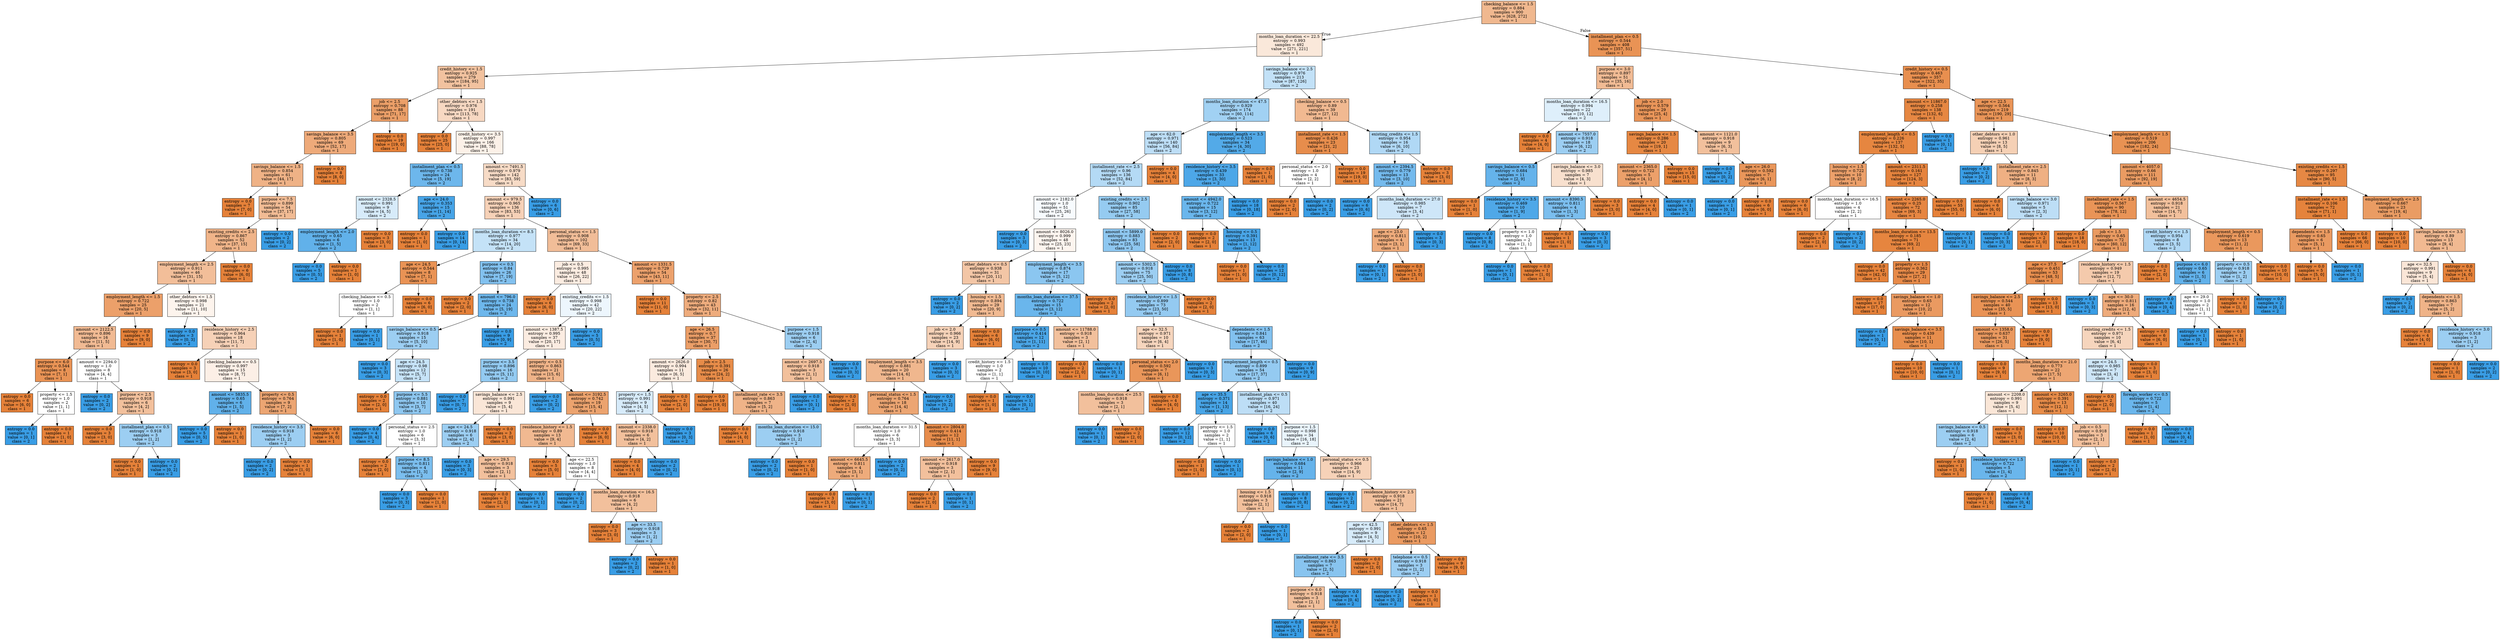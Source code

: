 digraph Tree {
node [shape=box, style="filled", color="black"] ;
0 [label="checking_balance <= 1.5\nentropy = 0.884\nsamples = 900\nvalue = [628, 272]\nclass = 1", fillcolor="#f0b88f"] ;
1 [label="months_loan_duration <= 22.5\nentropy = 0.993\nsamples = 492\nvalue = [271, 221]\nclass = 1", fillcolor="#fae8da"] ;
0 -> 1 [labeldistance=2.5, labelangle=45, headlabel="True"] ;
2 [label="credit_history <= 1.5\nentropy = 0.925\nsamples = 279\nvalue = [184, 95]\nclass = 1", fillcolor="#f2c29f"] ;
1 -> 2 ;
3 [label="job <= 2.5\nentropy = 0.708\nsamples = 88\nvalue = [71, 17]\nclass = 1", fillcolor="#eb9f68"] ;
2 -> 3 ;
4 [label="savings_balance <= 3.5\nentropy = 0.805\nsamples = 69\nvalue = [52, 17]\nclass = 1", fillcolor="#eeaa7a"] ;
3 -> 4 ;
5 [label="savings_balance <= 1.5\nentropy = 0.854\nsamples = 61\nvalue = [44, 17]\nclass = 1", fillcolor="#efb286"] ;
4 -> 5 ;
6 [label="entropy = 0.0\nsamples = 7\nvalue = [7, 0]\nclass = 1", fillcolor="#e58139"] ;
5 -> 6 ;
7 [label="purpose <= 7.5\nentropy = 0.899\nsamples = 54\nvalue = [37, 17]\nclass = 1", fillcolor="#f1bb94"] ;
5 -> 7 ;
8 [label="existing_credits <= 2.5\nentropy = 0.867\nsamples = 52\nvalue = [37, 15]\nclass = 1", fillcolor="#f0b489"] ;
7 -> 8 ;
9 [label="employment_length <= 2.5\nentropy = 0.911\nsamples = 46\nvalue = [31, 15]\nclass = 1", fillcolor="#f2be99"] ;
8 -> 9 ;
10 [label="employment_length <= 1.5\nentropy = 0.722\nsamples = 25\nvalue = [20, 5]\nclass = 1", fillcolor="#eca06a"] ;
9 -> 10 ;
11 [label="amount <= 2122.5\nentropy = 0.896\nsamples = 16\nvalue = [11, 5]\nclass = 1", fillcolor="#f1ba93"] ;
10 -> 11 ;
12 [label="purpose <= 6.0\nentropy = 0.544\nsamples = 8\nvalue = [7, 1]\nclass = 1", fillcolor="#e99355"] ;
11 -> 12 ;
13 [label="entropy = 0.0\nsamples = 6\nvalue = [6, 0]\nclass = 1", fillcolor="#e58139"] ;
12 -> 13 ;
14 [label="property <= 1.5\nentropy = 1.0\nsamples = 2\nvalue = [1, 1]\nclass = 1", fillcolor="#ffffff"] ;
12 -> 14 ;
15 [label="entropy = 0.0\nsamples = 1\nvalue = [0, 1]\nclass = 2", fillcolor="#399de5"] ;
14 -> 15 ;
16 [label="entropy = 0.0\nsamples = 1\nvalue = [1, 0]\nclass = 1", fillcolor="#e58139"] ;
14 -> 16 ;
17 [label="amount <= 2294.0\nentropy = 1.0\nsamples = 8\nvalue = [4, 4]\nclass = 1", fillcolor="#ffffff"] ;
11 -> 17 ;
18 [label="entropy = 0.0\nsamples = 2\nvalue = [0, 2]\nclass = 2", fillcolor="#399de5"] ;
17 -> 18 ;
19 [label="purpose <= 2.5\nentropy = 0.918\nsamples = 6\nvalue = [4, 2]\nclass = 1", fillcolor="#f2c09c"] ;
17 -> 19 ;
20 [label="entropy = 0.0\nsamples = 3\nvalue = [3, 0]\nclass = 1", fillcolor="#e58139"] ;
19 -> 20 ;
21 [label="installment_plan <= 0.5\nentropy = 0.918\nsamples = 3\nvalue = [1, 2]\nclass = 2", fillcolor="#9ccef2"] ;
19 -> 21 ;
22 [label="entropy = 0.0\nsamples = 1\nvalue = [1, 0]\nclass = 1", fillcolor="#e58139"] ;
21 -> 22 ;
23 [label="entropy = 0.0\nsamples = 2\nvalue = [0, 2]\nclass = 2", fillcolor="#399de5"] ;
21 -> 23 ;
24 [label="entropy = 0.0\nsamples = 9\nvalue = [9, 0]\nclass = 1", fillcolor="#e58139"] ;
10 -> 24 ;
25 [label="other_debtors <= 1.5\nentropy = 0.998\nsamples = 21\nvalue = [11, 10]\nclass = 1", fillcolor="#fdf4ed"] ;
9 -> 25 ;
26 [label="entropy = 0.0\nsamples = 3\nvalue = [0, 3]\nclass = 2", fillcolor="#399de5"] ;
25 -> 26 ;
27 [label="residence_history <= 2.5\nentropy = 0.964\nsamples = 18\nvalue = [11, 7]\nclass = 1", fillcolor="#f6d1b7"] ;
25 -> 27 ;
28 [label="entropy = 0.0\nsamples = 3\nvalue = [3, 0]\nclass = 1", fillcolor="#e58139"] ;
27 -> 28 ;
29 [label="checking_balance <= 0.5\nentropy = 0.997\nsamples = 15\nvalue = [8, 7]\nclass = 1", fillcolor="#fcefe6"] ;
27 -> 29 ;
30 [label="amount <= 5835.5\nentropy = 0.65\nsamples = 6\nvalue = [1, 5]\nclass = 2", fillcolor="#61b1ea"] ;
29 -> 30 ;
31 [label="entropy = 0.0\nsamples = 5\nvalue = [0, 5]\nclass = 2", fillcolor="#399de5"] ;
30 -> 31 ;
32 [label="entropy = 0.0\nsamples = 1\nvalue = [1, 0]\nclass = 1", fillcolor="#e58139"] ;
30 -> 32 ;
33 [label="property <= 0.5\nentropy = 0.764\nsamples = 9\nvalue = [7, 2]\nclass = 1", fillcolor="#eca572"] ;
29 -> 33 ;
34 [label="residence_history <= 3.5\nentropy = 0.918\nsamples = 3\nvalue = [1, 2]\nclass = 2", fillcolor="#9ccef2"] ;
33 -> 34 ;
35 [label="entropy = 0.0\nsamples = 2\nvalue = [0, 2]\nclass = 2", fillcolor="#399de5"] ;
34 -> 35 ;
36 [label="entropy = 0.0\nsamples = 1\nvalue = [1, 0]\nclass = 1", fillcolor="#e58139"] ;
34 -> 36 ;
37 [label="entropy = 0.0\nsamples = 6\nvalue = [6, 0]\nclass = 1", fillcolor="#e58139"] ;
33 -> 37 ;
38 [label="entropy = 0.0\nsamples = 6\nvalue = [6, 0]\nclass = 1", fillcolor="#e58139"] ;
8 -> 38 ;
39 [label="entropy = 0.0\nsamples = 2\nvalue = [0, 2]\nclass = 2", fillcolor="#399de5"] ;
7 -> 39 ;
40 [label="entropy = 0.0\nsamples = 8\nvalue = [8, 0]\nclass = 1", fillcolor="#e58139"] ;
4 -> 40 ;
41 [label="entropy = 0.0\nsamples = 19\nvalue = [19, 0]\nclass = 1", fillcolor="#e58139"] ;
3 -> 41 ;
42 [label="other_debtors <= 1.5\nentropy = 0.976\nsamples = 191\nvalue = [113, 78]\nclass = 1", fillcolor="#f7d8c2"] ;
2 -> 42 ;
43 [label="entropy = 0.0\nsamples = 25\nvalue = [25, 0]\nclass = 1", fillcolor="#e58139"] ;
42 -> 43 ;
44 [label="credit_history <= 3.5\nentropy = 0.997\nsamples = 166\nvalue = [88, 78]\nclass = 1", fillcolor="#fcf1e8"] ;
42 -> 44 ;
45 [label="installment_plan <= 0.5\nentropy = 0.738\nsamples = 24\nvalue = [5, 19]\nclass = 2", fillcolor="#6db7ec"] ;
44 -> 45 ;
46 [label="amount <= 2328.5\nentropy = 0.991\nsamples = 9\nvalue = [4, 5]\nclass = 2", fillcolor="#d7ebfa"] ;
45 -> 46 ;
47 [label="employment_length <= 2.0\nentropy = 0.65\nsamples = 6\nvalue = [1, 5]\nclass = 2", fillcolor="#61b1ea"] ;
46 -> 47 ;
48 [label="entropy = 0.0\nsamples = 5\nvalue = [0, 5]\nclass = 2", fillcolor="#399de5"] ;
47 -> 48 ;
49 [label="entropy = 0.0\nsamples = 1\nvalue = [1, 0]\nclass = 1", fillcolor="#e58139"] ;
47 -> 49 ;
50 [label="entropy = 0.0\nsamples = 3\nvalue = [3, 0]\nclass = 1", fillcolor="#e58139"] ;
46 -> 50 ;
51 [label="age <= 24.0\nentropy = 0.353\nsamples = 15\nvalue = [1, 14]\nclass = 2", fillcolor="#47a4e7"] ;
45 -> 51 ;
52 [label="entropy = 0.0\nsamples = 1\nvalue = [1, 0]\nclass = 1", fillcolor="#e58139"] ;
51 -> 52 ;
53 [label="entropy = 0.0\nsamples = 14\nvalue = [0, 14]\nclass = 2", fillcolor="#399de5"] ;
51 -> 53 ;
54 [label="amount <= 7491.5\nentropy = 0.979\nsamples = 142\nvalue = [83, 59]\nclass = 1", fillcolor="#f7dbc6"] ;
44 -> 54 ;
55 [label="amount <= 979.5\nentropy = 0.965\nsamples = 136\nvalue = [83, 53]\nclass = 1", fillcolor="#f6d1b7"] ;
54 -> 55 ;
56 [label="months_loan_duration <= 8.5\nentropy = 0.977\nsamples = 34\nvalue = [14, 20]\nclass = 2", fillcolor="#c4e2f7"] ;
55 -> 56 ;
57 [label="age <= 24.5\nentropy = 0.544\nsamples = 8\nvalue = [7, 1]\nclass = 1", fillcolor="#e99355"] ;
56 -> 57 ;
58 [label="checking_balance <= 0.5\nentropy = 1.0\nsamples = 2\nvalue = [1, 1]\nclass = 1", fillcolor="#ffffff"] ;
57 -> 58 ;
59 [label="entropy = 0.0\nsamples = 1\nvalue = [1, 0]\nclass = 1", fillcolor="#e58139"] ;
58 -> 59 ;
60 [label="entropy = 0.0\nsamples = 1\nvalue = [0, 1]\nclass = 2", fillcolor="#399de5"] ;
58 -> 60 ;
61 [label="entropy = 0.0\nsamples = 6\nvalue = [6, 0]\nclass = 1", fillcolor="#e58139"] ;
57 -> 61 ;
62 [label="purpose <= 0.5\nentropy = 0.84\nsamples = 26\nvalue = [7, 19]\nclass = 2", fillcolor="#82c1ef"] ;
56 -> 62 ;
63 [label="entropy = 0.0\nsamples = 2\nvalue = [2, 0]\nclass = 1", fillcolor="#e58139"] ;
62 -> 63 ;
64 [label="amount <= 796.0\nentropy = 0.738\nsamples = 24\nvalue = [5, 19]\nclass = 2", fillcolor="#6db7ec"] ;
62 -> 64 ;
65 [label="savings_balance <= 0.5\nentropy = 0.918\nsamples = 15\nvalue = [5, 10]\nclass = 2", fillcolor="#9ccef2"] ;
64 -> 65 ;
66 [label="entropy = 0.0\nsamples = 3\nvalue = [0, 3]\nclass = 2", fillcolor="#399de5"] ;
65 -> 66 ;
67 [label="age <= 24.5\nentropy = 0.98\nsamples = 12\nvalue = [5, 7]\nclass = 2", fillcolor="#c6e3f8"] ;
65 -> 67 ;
68 [label="entropy = 0.0\nsamples = 2\nvalue = [2, 0]\nclass = 1", fillcolor="#e58139"] ;
67 -> 68 ;
69 [label="purpose <= 5.5\nentropy = 0.881\nsamples = 10\nvalue = [3, 7]\nclass = 2", fillcolor="#8ec7f0"] ;
67 -> 69 ;
70 [label="entropy = 0.0\nsamples = 4\nvalue = [0, 4]\nclass = 2", fillcolor="#399de5"] ;
69 -> 70 ;
71 [label="personal_status <= 2.5\nentropy = 1.0\nsamples = 6\nvalue = [3, 3]\nclass = 1", fillcolor="#ffffff"] ;
69 -> 71 ;
72 [label="entropy = 0.0\nsamples = 2\nvalue = [2, 0]\nclass = 1", fillcolor="#e58139"] ;
71 -> 72 ;
73 [label="purpose <= 8.5\nentropy = 0.811\nsamples = 4\nvalue = [1, 3]\nclass = 2", fillcolor="#7bbeee"] ;
71 -> 73 ;
74 [label="entropy = 0.0\nsamples = 3\nvalue = [0, 3]\nclass = 2", fillcolor="#399de5"] ;
73 -> 74 ;
75 [label="entropy = 0.0\nsamples = 1\nvalue = [1, 0]\nclass = 1", fillcolor="#e58139"] ;
73 -> 75 ;
76 [label="entropy = 0.0\nsamples = 9\nvalue = [0, 9]\nclass = 2", fillcolor="#399de5"] ;
64 -> 76 ;
77 [label="personal_status <= 1.5\nentropy = 0.908\nsamples = 102\nvalue = [69, 33]\nclass = 1", fillcolor="#f1bd98"] ;
55 -> 77 ;
78 [label="job <= 0.5\nentropy = 0.995\nsamples = 48\nvalue = [26, 22]\nclass = 1", fillcolor="#fbece1"] ;
77 -> 78 ;
79 [label="entropy = 0.0\nsamples = 6\nvalue = [6, 0]\nclass = 1", fillcolor="#e58139"] ;
78 -> 79 ;
80 [label="existing_credits <= 1.5\nentropy = 0.998\nsamples = 42\nvalue = [20, 22]\nclass = 2", fillcolor="#edf6fd"] ;
78 -> 80 ;
81 [label="amount <= 1387.5\nentropy = 0.995\nsamples = 37\nvalue = [20, 17]\nclass = 1", fillcolor="#fbece1"] ;
80 -> 81 ;
82 [label="purpose <= 3.5\nentropy = 0.896\nsamples = 16\nvalue = [5, 11]\nclass = 2", fillcolor="#93caf1"] ;
81 -> 82 ;
83 [label="entropy = 0.0\nsamples = 7\nvalue = [0, 7]\nclass = 2", fillcolor="#399de5"] ;
82 -> 83 ;
84 [label="savings_balance <= 2.5\nentropy = 0.991\nsamples = 9\nvalue = [5, 4]\nclass = 1", fillcolor="#fae6d7"] ;
82 -> 84 ;
85 [label="age <= 24.5\nentropy = 0.918\nsamples = 6\nvalue = [2, 4]\nclass = 2", fillcolor="#9ccef2"] ;
84 -> 85 ;
86 [label="entropy = 0.0\nsamples = 3\nvalue = [0, 3]\nclass = 2", fillcolor="#399de5"] ;
85 -> 86 ;
87 [label="age <= 29.5\nentropy = 0.918\nsamples = 3\nvalue = [2, 1]\nclass = 1", fillcolor="#f2c09c"] ;
85 -> 87 ;
88 [label="entropy = 0.0\nsamples = 2\nvalue = [2, 0]\nclass = 1", fillcolor="#e58139"] ;
87 -> 88 ;
89 [label="entropy = 0.0\nsamples = 1\nvalue = [0, 1]\nclass = 2", fillcolor="#399de5"] ;
87 -> 89 ;
90 [label="entropy = 0.0\nsamples = 3\nvalue = [3, 0]\nclass = 1", fillcolor="#e58139"] ;
84 -> 90 ;
91 [label="property <= 0.5\nentropy = 0.863\nsamples = 21\nvalue = [15, 6]\nclass = 1", fillcolor="#efb388"] ;
81 -> 91 ;
92 [label="entropy = 0.0\nsamples = 2\nvalue = [0, 2]\nclass = 2", fillcolor="#399de5"] ;
91 -> 92 ;
93 [label="amount <= 3192.5\nentropy = 0.742\nsamples = 19\nvalue = [15, 4]\nclass = 1", fillcolor="#eca36e"] ;
91 -> 93 ;
94 [label="residence_history <= 1.5\nentropy = 0.89\nsamples = 13\nvalue = [9, 4]\nclass = 1", fillcolor="#f1b991"] ;
93 -> 94 ;
95 [label="entropy = 0.0\nsamples = 5\nvalue = [5, 0]\nclass = 1", fillcolor="#e58139"] ;
94 -> 95 ;
96 [label="age <= 22.5\nentropy = 1.0\nsamples = 8\nvalue = [4, 4]\nclass = 1", fillcolor="#ffffff"] ;
94 -> 96 ;
97 [label="entropy = 0.0\nsamples = 2\nvalue = [0, 2]\nclass = 2", fillcolor="#399de5"] ;
96 -> 97 ;
98 [label="months_loan_duration <= 16.5\nentropy = 0.918\nsamples = 6\nvalue = [4, 2]\nclass = 1", fillcolor="#f2c09c"] ;
96 -> 98 ;
99 [label="entropy = 0.0\nsamples = 3\nvalue = [3, 0]\nclass = 1", fillcolor="#e58139"] ;
98 -> 99 ;
100 [label="age <= 33.5\nentropy = 0.918\nsamples = 3\nvalue = [1, 2]\nclass = 2", fillcolor="#9ccef2"] ;
98 -> 100 ;
101 [label="entropy = 0.0\nsamples = 2\nvalue = [0, 2]\nclass = 2", fillcolor="#399de5"] ;
100 -> 101 ;
102 [label="entropy = 0.0\nsamples = 1\nvalue = [1, 0]\nclass = 1", fillcolor="#e58139"] ;
100 -> 102 ;
103 [label="entropy = 0.0\nsamples = 6\nvalue = [6, 0]\nclass = 1", fillcolor="#e58139"] ;
93 -> 103 ;
104 [label="entropy = 0.0\nsamples = 5\nvalue = [0, 5]\nclass = 2", fillcolor="#399de5"] ;
80 -> 104 ;
105 [label="amount <= 1331.5\nentropy = 0.729\nsamples = 54\nvalue = [43, 11]\nclass = 1", fillcolor="#eca16c"] ;
77 -> 105 ;
106 [label="entropy = 0.0\nsamples = 11\nvalue = [11, 0]\nclass = 1", fillcolor="#e58139"] ;
105 -> 106 ;
107 [label="property <= 2.5\nentropy = 0.82\nsamples = 43\nvalue = [32, 11]\nclass = 1", fillcolor="#eeac7d"] ;
105 -> 107 ;
108 [label="age <= 26.5\nentropy = 0.7\nsamples = 37\nvalue = [30, 7]\nclass = 1", fillcolor="#eb9e67"] ;
107 -> 108 ;
109 [label="amount <= 2626.0\nentropy = 0.994\nsamples = 11\nvalue = [6, 5]\nclass = 1", fillcolor="#fbeade"] ;
108 -> 109 ;
110 [label="property <= 1.5\nentropy = 0.991\nsamples = 9\nvalue = [4, 5]\nclass = 2", fillcolor="#d7ebfa"] ;
109 -> 110 ;
111 [label="amount <= 2338.0\nentropy = 0.918\nsamples = 6\nvalue = [4, 2]\nclass = 1", fillcolor="#f2c09c"] ;
110 -> 111 ;
112 [label="entropy = 0.0\nsamples = 4\nvalue = [4, 0]\nclass = 1", fillcolor="#e58139"] ;
111 -> 112 ;
113 [label="entropy = 0.0\nsamples = 2\nvalue = [0, 2]\nclass = 2", fillcolor="#399de5"] ;
111 -> 113 ;
114 [label="entropy = 0.0\nsamples = 3\nvalue = [0, 3]\nclass = 2", fillcolor="#399de5"] ;
110 -> 114 ;
115 [label="entropy = 0.0\nsamples = 2\nvalue = [2, 0]\nclass = 1", fillcolor="#e58139"] ;
109 -> 115 ;
116 [label="job <= 2.5\nentropy = 0.391\nsamples = 26\nvalue = [24, 2]\nclass = 1", fillcolor="#e78c49"] ;
108 -> 116 ;
117 [label="entropy = 0.0\nsamples = 19\nvalue = [19, 0]\nclass = 1", fillcolor="#e58139"] ;
116 -> 117 ;
118 [label="installment_rate <= 3.5\nentropy = 0.863\nsamples = 7\nvalue = [5, 2]\nclass = 1", fillcolor="#efb388"] ;
116 -> 118 ;
119 [label="entropy = 0.0\nsamples = 4\nvalue = [4, 0]\nclass = 1", fillcolor="#e58139"] ;
118 -> 119 ;
120 [label="months_loan_duration <= 15.0\nentropy = 0.918\nsamples = 3\nvalue = [1, 2]\nclass = 2", fillcolor="#9ccef2"] ;
118 -> 120 ;
121 [label="entropy = 0.0\nsamples = 2\nvalue = [0, 2]\nclass = 2", fillcolor="#399de5"] ;
120 -> 121 ;
122 [label="entropy = 0.0\nsamples = 1\nvalue = [1, 0]\nclass = 1", fillcolor="#e58139"] ;
120 -> 122 ;
123 [label="purpose <= 1.5\nentropy = 0.918\nsamples = 6\nvalue = [2, 4]\nclass = 2", fillcolor="#9ccef2"] ;
107 -> 123 ;
124 [label="amount <= 2697.5\nentropy = 0.918\nsamples = 3\nvalue = [2, 1]\nclass = 1", fillcolor="#f2c09c"] ;
123 -> 124 ;
125 [label="entropy = 0.0\nsamples = 1\nvalue = [0, 1]\nclass = 2", fillcolor="#399de5"] ;
124 -> 125 ;
126 [label="entropy = 0.0\nsamples = 2\nvalue = [2, 0]\nclass = 1", fillcolor="#e58139"] ;
124 -> 126 ;
127 [label="entropy = 0.0\nsamples = 3\nvalue = [0, 3]\nclass = 2", fillcolor="#399de5"] ;
123 -> 127 ;
128 [label="entropy = 0.0\nsamples = 6\nvalue = [0, 6]\nclass = 2", fillcolor="#399de5"] ;
54 -> 128 ;
129 [label="savings_balance <= 2.5\nentropy = 0.976\nsamples = 213\nvalue = [87, 126]\nclass = 2", fillcolor="#c2e1f7"] ;
1 -> 129 ;
130 [label="months_loan_duration <= 47.5\nentropy = 0.929\nsamples = 174\nvalue = [60, 114]\nclass = 2", fillcolor="#a1d1f3"] ;
129 -> 130 ;
131 [label="age <= 62.0\nentropy = 0.971\nsamples = 140\nvalue = [56, 84]\nclass = 2", fillcolor="#bddef6"] ;
130 -> 131 ;
132 [label="installment_rate <= 2.5\nentropy = 0.96\nsamples = 136\nvalue = [52, 84]\nclass = 2", fillcolor="#b4daf5"] ;
131 -> 132 ;
133 [label="amount <= 2182.0\nentropy = 1.0\nsamples = 51\nvalue = [25, 26]\nclass = 2", fillcolor="#f7fbfe"] ;
132 -> 133 ;
134 [label="entropy = 0.0\nsamples = 3\nvalue = [0, 3]\nclass = 2", fillcolor="#399de5"] ;
133 -> 134 ;
135 [label="amount <= 8026.0\nentropy = 0.999\nsamples = 48\nvalue = [25, 23]\nclass = 1", fillcolor="#fdf5ef"] ;
133 -> 135 ;
136 [label="other_debtors <= 0.5\nentropy = 0.938\nsamples = 31\nvalue = [20, 11]\nclass = 1", fillcolor="#f3c6a6"] ;
135 -> 136 ;
137 [label="entropy = 0.0\nsamples = 2\nvalue = [0, 2]\nclass = 2", fillcolor="#399de5"] ;
136 -> 137 ;
138 [label="housing <= 1.5\nentropy = 0.894\nsamples = 29\nvalue = [20, 9]\nclass = 1", fillcolor="#f1ba92"] ;
136 -> 138 ;
139 [label="job <= 2.0\nentropy = 0.966\nsamples = 23\nvalue = [14, 9]\nclass = 1", fillcolor="#f6d2b8"] ;
138 -> 139 ;
140 [label="employment_length <= 3.5\nentropy = 0.881\nsamples = 20\nvalue = [14, 6]\nclass = 1", fillcolor="#f0b78e"] ;
139 -> 140 ;
141 [label="personal_status <= 1.5\nentropy = 0.764\nsamples = 18\nvalue = [14, 4]\nclass = 1", fillcolor="#eca572"] ;
140 -> 141 ;
142 [label="months_loan_duration <= 31.5\nentropy = 1.0\nsamples = 6\nvalue = [3, 3]\nclass = 1", fillcolor="#ffffff"] ;
141 -> 142 ;
143 [label="amount <= 6645.5\nentropy = 0.811\nsamples = 4\nvalue = [3, 1]\nclass = 1", fillcolor="#eeab7b"] ;
142 -> 143 ;
144 [label="entropy = 0.0\nsamples = 3\nvalue = [3, 0]\nclass = 1", fillcolor="#e58139"] ;
143 -> 144 ;
145 [label="entropy = 0.0\nsamples = 1\nvalue = [0, 1]\nclass = 2", fillcolor="#399de5"] ;
143 -> 145 ;
146 [label="entropy = 0.0\nsamples = 2\nvalue = [0, 2]\nclass = 2", fillcolor="#399de5"] ;
142 -> 146 ;
147 [label="amount <= 2804.0\nentropy = 0.414\nsamples = 12\nvalue = [11, 1]\nclass = 1", fillcolor="#e78c4b"] ;
141 -> 147 ;
148 [label="amount <= 2617.0\nentropy = 0.918\nsamples = 3\nvalue = [2, 1]\nclass = 1", fillcolor="#f2c09c"] ;
147 -> 148 ;
149 [label="entropy = 0.0\nsamples = 2\nvalue = [2, 0]\nclass = 1", fillcolor="#e58139"] ;
148 -> 149 ;
150 [label="entropy = 0.0\nsamples = 1\nvalue = [0, 1]\nclass = 2", fillcolor="#399de5"] ;
148 -> 150 ;
151 [label="entropy = 0.0\nsamples = 9\nvalue = [9, 0]\nclass = 1", fillcolor="#e58139"] ;
147 -> 151 ;
152 [label="entropy = 0.0\nsamples = 2\nvalue = [0, 2]\nclass = 2", fillcolor="#399de5"] ;
140 -> 152 ;
153 [label="entropy = 0.0\nsamples = 3\nvalue = [0, 3]\nclass = 2", fillcolor="#399de5"] ;
139 -> 153 ;
154 [label="entropy = 0.0\nsamples = 6\nvalue = [6, 0]\nclass = 1", fillcolor="#e58139"] ;
138 -> 154 ;
155 [label="employment_length <= 3.5\nentropy = 0.874\nsamples = 17\nvalue = [5, 12]\nclass = 2", fillcolor="#8bc6f0"] ;
135 -> 155 ;
156 [label="months_loan_duration <= 37.5\nentropy = 0.722\nsamples = 15\nvalue = [3, 12]\nclass = 2", fillcolor="#6ab6ec"] ;
155 -> 156 ;
157 [label="purpose <= 0.5\nentropy = 0.414\nsamples = 12\nvalue = [1, 11]\nclass = 2", fillcolor="#4ba6e7"] ;
156 -> 157 ;
158 [label="credit_history <= 1.5\nentropy = 1.0\nsamples = 2\nvalue = [1, 1]\nclass = 1", fillcolor="#ffffff"] ;
157 -> 158 ;
159 [label="entropy = 0.0\nsamples = 1\nvalue = [1, 0]\nclass = 1", fillcolor="#e58139"] ;
158 -> 159 ;
160 [label="entropy = 0.0\nsamples = 1\nvalue = [0, 1]\nclass = 2", fillcolor="#399de5"] ;
158 -> 160 ;
161 [label="entropy = 0.0\nsamples = 10\nvalue = [0, 10]\nclass = 2", fillcolor="#399de5"] ;
157 -> 161 ;
162 [label="amount <= 11788.0\nentropy = 0.918\nsamples = 3\nvalue = [2, 1]\nclass = 1", fillcolor="#f2c09c"] ;
156 -> 162 ;
163 [label="entropy = 0.0\nsamples = 2\nvalue = [2, 0]\nclass = 1", fillcolor="#e58139"] ;
162 -> 163 ;
164 [label="entropy = 0.0\nsamples = 1\nvalue = [0, 1]\nclass = 2", fillcolor="#399de5"] ;
162 -> 164 ;
165 [label="entropy = 0.0\nsamples = 2\nvalue = [2, 0]\nclass = 1", fillcolor="#e58139"] ;
155 -> 165 ;
166 [label="existing_credits <= 2.5\nentropy = 0.902\nsamples = 85\nvalue = [27, 58]\nclass = 2", fillcolor="#95cbf1"] ;
132 -> 166 ;
167 [label="amount <= 5899.0\nentropy = 0.883\nsamples = 83\nvalue = [25, 58]\nclass = 2", fillcolor="#8ec7f0"] ;
166 -> 167 ;
168 [label="amount <= 5302.5\nentropy = 0.918\nsamples = 75\nvalue = [25, 50]\nclass = 2", fillcolor="#9ccef2"] ;
167 -> 168 ;
169 [label="residence_history <= 1.5\nentropy = 0.899\nsamples = 73\nvalue = [23, 50]\nclass = 2", fillcolor="#94caf1"] ;
168 -> 169 ;
170 [label="age <= 32.5\nentropy = 0.971\nsamples = 10\nvalue = [6, 4]\nclass = 1", fillcolor="#f6d5bd"] ;
169 -> 170 ;
171 [label="personal_status <= 2.0\nentropy = 0.592\nsamples = 7\nvalue = [6, 1]\nclass = 1", fillcolor="#e9965a"] ;
170 -> 171 ;
172 [label="months_loan_duration <= 25.5\nentropy = 0.918\nsamples = 3\nvalue = [2, 1]\nclass = 1", fillcolor="#f2c09c"] ;
171 -> 172 ;
173 [label="entropy = 0.0\nsamples = 1\nvalue = [0, 1]\nclass = 2", fillcolor="#399de5"] ;
172 -> 173 ;
174 [label="entropy = 0.0\nsamples = 2\nvalue = [2, 0]\nclass = 1", fillcolor="#e58139"] ;
172 -> 174 ;
175 [label="entropy = 0.0\nsamples = 4\nvalue = [4, 0]\nclass = 1", fillcolor="#e58139"] ;
171 -> 175 ;
176 [label="entropy = 0.0\nsamples = 3\nvalue = [0, 3]\nclass = 2", fillcolor="#399de5"] ;
170 -> 176 ;
177 [label="dependents <= 1.5\nentropy = 0.841\nsamples = 63\nvalue = [17, 46]\nclass = 2", fillcolor="#82c1ef"] ;
169 -> 177 ;
178 [label="employment_length <= 0.5\nentropy = 0.899\nsamples = 54\nvalue = [17, 37]\nclass = 2", fillcolor="#94caf1"] ;
177 -> 178 ;
179 [label="age <= 35.5\nentropy = 0.371\nsamples = 14\nvalue = [1, 13]\nclass = 2", fillcolor="#48a5e7"] ;
178 -> 179 ;
180 [label="entropy = 0.0\nsamples = 12\nvalue = [0, 12]\nclass = 2", fillcolor="#399de5"] ;
179 -> 180 ;
181 [label="property <= 1.5\nentropy = 1.0\nsamples = 2\nvalue = [1, 1]\nclass = 1", fillcolor="#ffffff"] ;
179 -> 181 ;
182 [label="entropy = 0.0\nsamples = 1\nvalue = [1, 0]\nclass = 1", fillcolor="#e58139"] ;
181 -> 182 ;
183 [label="entropy = 0.0\nsamples = 1\nvalue = [0, 1]\nclass = 2", fillcolor="#399de5"] ;
181 -> 183 ;
184 [label="installment_plan <= 0.5\nentropy = 0.971\nsamples = 40\nvalue = [16, 24]\nclass = 2", fillcolor="#bddef6"] ;
178 -> 184 ;
185 [label="entropy = 0.0\nsamples = 6\nvalue = [0, 6]\nclass = 2", fillcolor="#399de5"] ;
184 -> 185 ;
186 [label="purpose <= 1.5\nentropy = 0.998\nsamples = 34\nvalue = [16, 18]\nclass = 2", fillcolor="#e9f4fc"] ;
184 -> 186 ;
187 [label="savings_balance <= 1.0\nentropy = 0.684\nsamples = 11\nvalue = [2, 9]\nclass = 2", fillcolor="#65b3eb"] ;
186 -> 187 ;
188 [label="housing <= 1.5\nentropy = 0.918\nsamples = 3\nvalue = [2, 1]\nclass = 1", fillcolor="#f2c09c"] ;
187 -> 188 ;
189 [label="entropy = 0.0\nsamples = 2\nvalue = [2, 0]\nclass = 1", fillcolor="#e58139"] ;
188 -> 189 ;
190 [label="entropy = 0.0\nsamples = 1\nvalue = [0, 1]\nclass = 2", fillcolor="#399de5"] ;
188 -> 190 ;
191 [label="entropy = 0.0\nsamples = 8\nvalue = [0, 8]\nclass = 2", fillcolor="#399de5"] ;
187 -> 191 ;
192 [label="personal_status <= 0.5\nentropy = 0.966\nsamples = 23\nvalue = [14, 9]\nclass = 1", fillcolor="#f6d2b8"] ;
186 -> 192 ;
193 [label="entropy = 0.0\nsamples = 2\nvalue = [0, 2]\nclass = 2", fillcolor="#399de5"] ;
192 -> 193 ;
194 [label="residence_history <= 2.5\nentropy = 0.918\nsamples = 21\nvalue = [14, 7]\nclass = 1", fillcolor="#f2c09c"] ;
192 -> 194 ;
195 [label="age <= 42.5\nentropy = 0.991\nsamples = 9\nvalue = [4, 5]\nclass = 2", fillcolor="#d7ebfa"] ;
194 -> 195 ;
196 [label="installment_rate <= 3.5\nentropy = 0.863\nsamples = 7\nvalue = [2, 5]\nclass = 2", fillcolor="#88c4ef"] ;
195 -> 196 ;
197 [label="purpose <= 6.0\nentropy = 0.918\nsamples = 3\nvalue = [2, 1]\nclass = 1", fillcolor="#f2c09c"] ;
196 -> 197 ;
198 [label="entropy = 0.0\nsamples = 1\nvalue = [0, 1]\nclass = 2", fillcolor="#399de5"] ;
197 -> 198 ;
199 [label="entropy = 0.0\nsamples = 2\nvalue = [2, 0]\nclass = 1", fillcolor="#e58139"] ;
197 -> 199 ;
200 [label="entropy = 0.0\nsamples = 4\nvalue = [0, 4]\nclass = 2", fillcolor="#399de5"] ;
196 -> 200 ;
201 [label="entropy = 0.0\nsamples = 2\nvalue = [2, 0]\nclass = 1", fillcolor="#e58139"] ;
195 -> 201 ;
202 [label="other_debtors <= 1.5\nentropy = 0.65\nsamples = 12\nvalue = [10, 2]\nclass = 1", fillcolor="#ea9a61"] ;
194 -> 202 ;
203 [label="telephone <= 0.5\nentropy = 0.918\nsamples = 3\nvalue = [1, 2]\nclass = 2", fillcolor="#9ccef2"] ;
202 -> 203 ;
204 [label="entropy = 0.0\nsamples = 2\nvalue = [0, 2]\nclass = 2", fillcolor="#399de5"] ;
203 -> 204 ;
205 [label="entropy = 0.0\nsamples = 1\nvalue = [1, 0]\nclass = 1", fillcolor="#e58139"] ;
203 -> 205 ;
206 [label="entropy = 0.0\nsamples = 9\nvalue = [9, 0]\nclass = 1", fillcolor="#e58139"] ;
202 -> 206 ;
207 [label="entropy = 0.0\nsamples = 9\nvalue = [0, 9]\nclass = 2", fillcolor="#399de5"] ;
177 -> 207 ;
208 [label="entropy = 0.0\nsamples = 2\nvalue = [2, 0]\nclass = 1", fillcolor="#e58139"] ;
168 -> 208 ;
209 [label="entropy = 0.0\nsamples = 8\nvalue = [0, 8]\nclass = 2", fillcolor="#399de5"] ;
167 -> 209 ;
210 [label="entropy = 0.0\nsamples = 2\nvalue = [2, 0]\nclass = 1", fillcolor="#e58139"] ;
166 -> 210 ;
211 [label="entropy = 0.0\nsamples = 4\nvalue = [4, 0]\nclass = 1", fillcolor="#e58139"] ;
131 -> 211 ;
212 [label="employment_length <= 3.5\nentropy = 0.523\nsamples = 34\nvalue = [4, 30]\nclass = 2", fillcolor="#53aae8"] ;
130 -> 212 ;
213 [label="residence_history <= 3.5\nentropy = 0.439\nsamples = 33\nvalue = [3, 30]\nclass = 2", fillcolor="#4da7e8"] ;
212 -> 213 ;
214 [label="amount <= 4942.0\nentropy = 0.722\nsamples = 15\nvalue = [3, 12]\nclass = 2", fillcolor="#6ab6ec"] ;
213 -> 214 ;
215 [label="entropy = 0.0\nsamples = 2\nvalue = [2, 0]\nclass = 1", fillcolor="#e58139"] ;
214 -> 215 ;
216 [label="housing <= 0.5\nentropy = 0.391\nsamples = 13\nvalue = [1, 12]\nclass = 2", fillcolor="#49a5e7"] ;
214 -> 216 ;
217 [label="entropy = 0.0\nsamples = 1\nvalue = [1, 0]\nclass = 1", fillcolor="#e58139"] ;
216 -> 217 ;
218 [label="entropy = 0.0\nsamples = 12\nvalue = [0, 12]\nclass = 2", fillcolor="#399de5"] ;
216 -> 218 ;
219 [label="entropy = 0.0\nsamples = 18\nvalue = [0, 18]\nclass = 2", fillcolor="#399de5"] ;
213 -> 219 ;
220 [label="entropy = 0.0\nsamples = 1\nvalue = [1, 0]\nclass = 1", fillcolor="#e58139"] ;
212 -> 220 ;
221 [label="checking_balance <= 0.5\nentropy = 0.89\nsamples = 39\nvalue = [27, 12]\nclass = 1", fillcolor="#f1b991"] ;
129 -> 221 ;
222 [label="installment_rate <= 1.5\nentropy = 0.426\nsamples = 23\nvalue = [21, 2]\nclass = 1", fillcolor="#e78d4c"] ;
221 -> 222 ;
223 [label="personal_status <= 2.0\nentropy = 1.0\nsamples = 4\nvalue = [2, 2]\nclass = 1", fillcolor="#ffffff"] ;
222 -> 223 ;
224 [label="entropy = 0.0\nsamples = 2\nvalue = [2, 0]\nclass = 1", fillcolor="#e58139"] ;
223 -> 224 ;
225 [label="entropy = 0.0\nsamples = 2\nvalue = [0, 2]\nclass = 2", fillcolor="#399de5"] ;
223 -> 225 ;
226 [label="entropy = 0.0\nsamples = 19\nvalue = [19, 0]\nclass = 1", fillcolor="#e58139"] ;
222 -> 226 ;
227 [label="existing_credits <= 1.5\nentropy = 0.954\nsamples = 16\nvalue = [6, 10]\nclass = 2", fillcolor="#b0d8f5"] ;
221 -> 227 ;
228 [label="amount <= 2394.5\nentropy = 0.779\nsamples = 13\nvalue = [3, 10]\nclass = 2", fillcolor="#74baed"] ;
227 -> 228 ;
229 [label="entropy = 0.0\nsamples = 6\nvalue = [0, 6]\nclass = 2", fillcolor="#399de5"] ;
228 -> 229 ;
230 [label="months_loan_duration <= 27.0\nentropy = 0.985\nsamples = 7\nvalue = [3, 4]\nclass = 2", fillcolor="#cee6f8"] ;
228 -> 230 ;
231 [label="age <= 23.0\nentropy = 0.811\nsamples = 4\nvalue = [3, 1]\nclass = 1", fillcolor="#eeab7b"] ;
230 -> 231 ;
232 [label="entropy = 0.0\nsamples = 1\nvalue = [0, 1]\nclass = 2", fillcolor="#399de5"] ;
231 -> 232 ;
233 [label="entropy = 0.0\nsamples = 3\nvalue = [3, 0]\nclass = 1", fillcolor="#e58139"] ;
231 -> 233 ;
234 [label="entropy = 0.0\nsamples = 3\nvalue = [0, 3]\nclass = 2", fillcolor="#399de5"] ;
230 -> 234 ;
235 [label="entropy = 0.0\nsamples = 3\nvalue = [3, 0]\nclass = 1", fillcolor="#e58139"] ;
227 -> 235 ;
236 [label="installment_plan <= 0.5\nentropy = 0.544\nsamples = 408\nvalue = [357, 51]\nclass = 1", fillcolor="#e99355"] ;
0 -> 236 [labeldistance=2.5, labelangle=-45, headlabel="False"] ;
237 [label="purpose <= 3.0\nentropy = 0.897\nsamples = 51\nvalue = [35, 16]\nclass = 1", fillcolor="#f1bb94"] ;
236 -> 237 ;
238 [label="months_loan_duration <= 16.5\nentropy = 0.994\nsamples = 22\nvalue = [10, 12]\nclass = 2", fillcolor="#deeffb"] ;
237 -> 238 ;
239 [label="entropy = 0.0\nsamples = 4\nvalue = [4, 0]\nclass = 1", fillcolor="#e58139"] ;
238 -> 239 ;
240 [label="amount <= 7557.0\nentropy = 0.918\nsamples = 18\nvalue = [6, 12]\nclass = 2", fillcolor="#9ccef2"] ;
238 -> 240 ;
241 [label="savings_balance <= 0.5\nentropy = 0.684\nsamples = 11\nvalue = [2, 9]\nclass = 2", fillcolor="#65b3eb"] ;
240 -> 241 ;
242 [label="entropy = 0.0\nsamples = 1\nvalue = [1, 0]\nclass = 1", fillcolor="#e58139"] ;
241 -> 242 ;
243 [label="residence_history <= 3.5\nentropy = 0.469\nsamples = 10\nvalue = [1, 9]\nclass = 2", fillcolor="#4fa8e8"] ;
241 -> 243 ;
244 [label="entropy = 0.0\nsamples = 8\nvalue = [0, 8]\nclass = 2", fillcolor="#399de5"] ;
243 -> 244 ;
245 [label="property <= 1.0\nentropy = 1.0\nsamples = 2\nvalue = [1, 1]\nclass = 1", fillcolor="#ffffff"] ;
243 -> 245 ;
246 [label="entropy = 0.0\nsamples = 1\nvalue = [0, 1]\nclass = 2", fillcolor="#399de5"] ;
245 -> 246 ;
247 [label="entropy = 0.0\nsamples = 1\nvalue = [1, 0]\nclass = 1", fillcolor="#e58139"] ;
245 -> 247 ;
248 [label="savings_balance <= 3.0\nentropy = 0.985\nsamples = 7\nvalue = [4, 3]\nclass = 1", fillcolor="#f8e0ce"] ;
240 -> 248 ;
249 [label="amount <= 8390.5\nentropy = 0.811\nsamples = 4\nvalue = [1, 3]\nclass = 2", fillcolor="#7bbeee"] ;
248 -> 249 ;
250 [label="entropy = 0.0\nsamples = 1\nvalue = [1, 0]\nclass = 1", fillcolor="#e58139"] ;
249 -> 250 ;
251 [label="entropy = 0.0\nsamples = 3\nvalue = [0, 3]\nclass = 2", fillcolor="#399de5"] ;
249 -> 251 ;
252 [label="entropy = 0.0\nsamples = 3\nvalue = [3, 0]\nclass = 1", fillcolor="#e58139"] ;
248 -> 252 ;
253 [label="job <= 2.0\nentropy = 0.579\nsamples = 29\nvalue = [25, 4]\nclass = 1", fillcolor="#e99559"] ;
237 -> 253 ;
254 [label="savings_balance <= 1.5\nentropy = 0.286\nsamples = 20\nvalue = [19, 1]\nclass = 1", fillcolor="#e68843"] ;
253 -> 254 ;
255 [label="amount <= 2365.0\nentropy = 0.722\nsamples = 5\nvalue = [4, 1]\nclass = 1", fillcolor="#eca06a"] ;
254 -> 255 ;
256 [label="entropy = 0.0\nsamples = 4\nvalue = [4, 0]\nclass = 1", fillcolor="#e58139"] ;
255 -> 256 ;
257 [label="entropy = 0.0\nsamples = 1\nvalue = [0, 1]\nclass = 2", fillcolor="#399de5"] ;
255 -> 257 ;
258 [label="entropy = 0.0\nsamples = 15\nvalue = [15, 0]\nclass = 1", fillcolor="#e58139"] ;
254 -> 258 ;
259 [label="amount <= 1121.0\nentropy = 0.918\nsamples = 9\nvalue = [6, 3]\nclass = 1", fillcolor="#f2c09c"] ;
253 -> 259 ;
260 [label="entropy = 0.0\nsamples = 2\nvalue = [0, 2]\nclass = 2", fillcolor="#399de5"] ;
259 -> 260 ;
261 [label="age <= 26.0\nentropy = 0.592\nsamples = 7\nvalue = [6, 1]\nclass = 1", fillcolor="#e9965a"] ;
259 -> 261 ;
262 [label="entropy = 0.0\nsamples = 1\nvalue = [0, 1]\nclass = 2", fillcolor="#399de5"] ;
261 -> 262 ;
263 [label="entropy = 0.0\nsamples = 6\nvalue = [6, 0]\nclass = 1", fillcolor="#e58139"] ;
261 -> 263 ;
264 [label="credit_history <= 0.5\nentropy = 0.463\nsamples = 357\nvalue = [322, 35]\nclass = 1", fillcolor="#e88f4f"] ;
236 -> 264 ;
265 [label="amount <= 11867.0\nentropy = 0.258\nsamples = 138\nvalue = [132, 6]\nclass = 1", fillcolor="#e68742"] ;
264 -> 265 ;
266 [label="employment_length <= 0.5\nentropy = 0.226\nsamples = 137\nvalue = [132, 5]\nclass = 1", fillcolor="#e68640"] ;
265 -> 266 ;
267 [label="housing <= 1.5\nentropy = 0.722\nsamples = 10\nvalue = [8, 2]\nclass = 1", fillcolor="#eca06a"] ;
266 -> 267 ;
268 [label="entropy = 0.0\nsamples = 6\nvalue = [6, 0]\nclass = 1", fillcolor="#e58139"] ;
267 -> 268 ;
269 [label="months_loan_duration <= 16.5\nentropy = 1.0\nsamples = 4\nvalue = [2, 2]\nclass = 1", fillcolor="#ffffff"] ;
267 -> 269 ;
270 [label="entropy = 0.0\nsamples = 2\nvalue = [2, 0]\nclass = 1", fillcolor="#e58139"] ;
269 -> 270 ;
271 [label="entropy = 0.0\nsamples = 2\nvalue = [0, 2]\nclass = 2", fillcolor="#399de5"] ;
269 -> 271 ;
272 [label="amount <= 2311.5\nentropy = 0.161\nsamples = 127\nvalue = [124, 3]\nclass = 1", fillcolor="#e6843e"] ;
266 -> 272 ;
273 [label="amount <= 2265.0\nentropy = 0.25\nsamples = 72\nvalue = [69, 3]\nclass = 1", fillcolor="#e68642"] ;
272 -> 273 ;
274 [label="months_loan_duration <= 13.5\nentropy = 0.185\nsamples = 71\nvalue = [69, 2]\nclass = 1", fillcolor="#e6853f"] ;
273 -> 274 ;
275 [label="entropy = 0.0\nsamples = 42\nvalue = [42, 0]\nclass = 1", fillcolor="#e58139"] ;
274 -> 275 ;
276 [label="property <= 1.5\nentropy = 0.362\nsamples = 29\nvalue = [27, 2]\nclass = 1", fillcolor="#e78a48"] ;
274 -> 276 ;
277 [label="entropy = 0.0\nsamples = 17\nvalue = [17, 0]\nclass = 1", fillcolor="#e58139"] ;
276 -> 277 ;
278 [label="savings_balance <= 1.0\nentropy = 0.65\nsamples = 12\nvalue = [10, 2]\nclass = 1", fillcolor="#ea9a61"] ;
276 -> 278 ;
279 [label="entropy = 0.0\nsamples = 1\nvalue = [0, 1]\nclass = 2", fillcolor="#399de5"] ;
278 -> 279 ;
280 [label="savings_balance <= 3.5\nentropy = 0.439\nsamples = 11\nvalue = [10, 1]\nclass = 1", fillcolor="#e88e4d"] ;
278 -> 280 ;
281 [label="entropy = 0.0\nsamples = 10\nvalue = [10, 0]\nclass = 1", fillcolor="#e58139"] ;
280 -> 281 ;
282 [label="entropy = 0.0\nsamples = 1\nvalue = [0, 1]\nclass = 2", fillcolor="#399de5"] ;
280 -> 282 ;
283 [label="entropy = 0.0\nsamples = 1\nvalue = [0, 1]\nclass = 2", fillcolor="#399de5"] ;
273 -> 283 ;
284 [label="entropy = 0.0\nsamples = 55\nvalue = [55, 0]\nclass = 1", fillcolor="#e58139"] ;
272 -> 284 ;
285 [label="entropy = 0.0\nsamples = 1\nvalue = [0, 1]\nclass = 2", fillcolor="#399de5"] ;
265 -> 285 ;
286 [label="age <= 22.5\nentropy = 0.564\nsamples = 219\nvalue = [190, 29]\nclass = 1", fillcolor="#e99457"] ;
264 -> 286 ;
287 [label="other_debtors <= 1.0\nentropy = 0.961\nsamples = 13\nvalue = [8, 5]\nclass = 1", fillcolor="#f5d0b5"] ;
286 -> 287 ;
288 [label="entropy = 0.0\nsamples = 2\nvalue = [0, 2]\nclass = 2", fillcolor="#399de5"] ;
287 -> 288 ;
289 [label="installment_rate <= 2.5\nentropy = 0.845\nsamples = 11\nvalue = [8, 3]\nclass = 1", fillcolor="#efb083"] ;
287 -> 289 ;
290 [label="entropy = 0.0\nsamples = 6\nvalue = [6, 0]\nclass = 1", fillcolor="#e58139"] ;
289 -> 290 ;
291 [label="savings_balance <= 3.0\nentropy = 0.971\nsamples = 5\nvalue = [2, 3]\nclass = 2", fillcolor="#bddef6"] ;
289 -> 291 ;
292 [label="entropy = 0.0\nsamples = 3\nvalue = [0, 3]\nclass = 2", fillcolor="#399de5"] ;
291 -> 292 ;
293 [label="entropy = 0.0\nsamples = 2\nvalue = [2, 0]\nclass = 1", fillcolor="#e58139"] ;
291 -> 293 ;
294 [label="employment_length <= 1.5\nentropy = 0.519\nsamples = 206\nvalue = [182, 24]\nclass = 1", fillcolor="#e89253"] ;
286 -> 294 ;
295 [label="amount <= 4057.0\nentropy = 0.66\nsamples = 111\nvalue = [92, 19]\nclass = 1", fillcolor="#ea9b62"] ;
294 -> 295 ;
296 [label="installment_rate <= 1.5\nentropy = 0.567\nsamples = 90\nvalue = [78, 12]\nclass = 1", fillcolor="#e99457"] ;
295 -> 296 ;
297 [label="entropy = 0.0\nsamples = 18\nvalue = [18, 0]\nclass = 1", fillcolor="#e58139"] ;
296 -> 297 ;
298 [label="job <= 1.5\nentropy = 0.65\nsamples = 72\nvalue = [60, 12]\nclass = 1", fillcolor="#ea9a61"] ;
296 -> 298 ;
299 [label="age <= 37.5\nentropy = 0.451\nsamples = 53\nvalue = [48, 5]\nclass = 1", fillcolor="#e88e4e"] ;
298 -> 299 ;
300 [label="savings_balance <= 2.5\nentropy = 0.544\nsamples = 40\nvalue = [35, 5]\nclass = 1", fillcolor="#e99355"] ;
299 -> 300 ;
301 [label="amount <= 1358.0\nentropy = 0.637\nsamples = 31\nvalue = [26, 5]\nclass = 1", fillcolor="#ea995f"] ;
300 -> 301 ;
302 [label="entropy = 0.0\nsamples = 9\nvalue = [9, 0]\nclass = 1", fillcolor="#e58139"] ;
301 -> 302 ;
303 [label="months_loan_duration <= 21.0\nentropy = 0.773\nsamples = 22\nvalue = [17, 5]\nclass = 1", fillcolor="#eda673"] ;
301 -> 303 ;
304 [label="amount <= 2208.0\nentropy = 0.991\nsamples = 9\nvalue = [5, 4]\nclass = 1", fillcolor="#fae6d7"] ;
303 -> 304 ;
305 [label="savings_balance <= 0.5\nentropy = 0.918\nsamples = 6\nvalue = [2, 4]\nclass = 2", fillcolor="#9ccef2"] ;
304 -> 305 ;
306 [label="entropy = 0.0\nsamples = 1\nvalue = [1, 0]\nclass = 1", fillcolor="#e58139"] ;
305 -> 306 ;
307 [label="residence_history <= 1.5\nentropy = 0.722\nsamples = 5\nvalue = [1, 4]\nclass = 2", fillcolor="#6ab6ec"] ;
305 -> 307 ;
308 [label="entropy = 0.0\nsamples = 1\nvalue = [1, 0]\nclass = 1", fillcolor="#e58139"] ;
307 -> 308 ;
309 [label="entropy = 0.0\nsamples = 4\nvalue = [0, 4]\nclass = 2", fillcolor="#399de5"] ;
307 -> 309 ;
310 [label="entropy = 0.0\nsamples = 3\nvalue = [3, 0]\nclass = 1", fillcolor="#e58139"] ;
304 -> 310 ;
311 [label="amount <= 3265.0\nentropy = 0.391\nsamples = 13\nvalue = [12, 1]\nclass = 1", fillcolor="#e78c49"] ;
303 -> 311 ;
312 [label="entropy = 0.0\nsamples = 10\nvalue = [10, 0]\nclass = 1", fillcolor="#e58139"] ;
311 -> 312 ;
313 [label="job <= 0.5\nentropy = 0.918\nsamples = 3\nvalue = [2, 1]\nclass = 1", fillcolor="#f2c09c"] ;
311 -> 313 ;
314 [label="entropy = 0.0\nsamples = 1\nvalue = [0, 1]\nclass = 2", fillcolor="#399de5"] ;
313 -> 314 ;
315 [label="entropy = 0.0\nsamples = 2\nvalue = [2, 0]\nclass = 1", fillcolor="#e58139"] ;
313 -> 315 ;
316 [label="entropy = 0.0\nsamples = 9\nvalue = [9, 0]\nclass = 1", fillcolor="#e58139"] ;
300 -> 316 ;
317 [label="entropy = 0.0\nsamples = 13\nvalue = [13, 0]\nclass = 1", fillcolor="#e58139"] ;
299 -> 317 ;
318 [label="residence_history <= 1.5\nentropy = 0.949\nsamples = 19\nvalue = [12, 7]\nclass = 1", fillcolor="#f4caac"] ;
298 -> 318 ;
319 [label="entropy = 0.0\nsamples = 3\nvalue = [0, 3]\nclass = 2", fillcolor="#399de5"] ;
318 -> 319 ;
320 [label="age <= 30.0\nentropy = 0.811\nsamples = 16\nvalue = [12, 4]\nclass = 1", fillcolor="#eeab7b"] ;
318 -> 320 ;
321 [label="existing_credits <= 1.5\nentropy = 0.971\nsamples = 10\nvalue = [6, 4]\nclass = 1", fillcolor="#f6d5bd"] ;
320 -> 321 ;
322 [label="age <= 24.5\nentropy = 0.985\nsamples = 7\nvalue = [3, 4]\nclass = 2", fillcolor="#cee6f8"] ;
321 -> 322 ;
323 [label="entropy = 0.0\nsamples = 2\nvalue = [2, 0]\nclass = 1", fillcolor="#e58139"] ;
322 -> 323 ;
324 [label="foreign_worker <= 0.5\nentropy = 0.722\nsamples = 5\nvalue = [1, 4]\nclass = 2", fillcolor="#6ab6ec"] ;
322 -> 324 ;
325 [label="entropy = 0.0\nsamples = 1\nvalue = [1, 0]\nclass = 1", fillcolor="#e58139"] ;
324 -> 325 ;
326 [label="entropy = 0.0\nsamples = 4\nvalue = [0, 4]\nclass = 2", fillcolor="#399de5"] ;
324 -> 326 ;
327 [label="entropy = 0.0\nsamples = 3\nvalue = [3, 0]\nclass = 1", fillcolor="#e58139"] ;
321 -> 327 ;
328 [label="entropy = 0.0\nsamples = 6\nvalue = [6, 0]\nclass = 1", fillcolor="#e58139"] ;
320 -> 328 ;
329 [label="amount <= 4654.5\nentropy = 0.918\nsamples = 21\nvalue = [14, 7]\nclass = 1", fillcolor="#f2c09c"] ;
295 -> 329 ;
330 [label="credit_history <= 1.5\nentropy = 0.954\nsamples = 8\nvalue = [3, 5]\nclass = 2", fillcolor="#b0d8f5"] ;
329 -> 330 ;
331 [label="entropy = 0.0\nsamples = 2\nvalue = [2, 0]\nclass = 1", fillcolor="#e58139"] ;
330 -> 331 ;
332 [label="purpose <= 6.0\nentropy = 0.65\nsamples = 6\nvalue = [1, 5]\nclass = 2", fillcolor="#61b1ea"] ;
330 -> 332 ;
333 [label="entropy = 0.0\nsamples = 4\nvalue = [0, 4]\nclass = 2", fillcolor="#399de5"] ;
332 -> 333 ;
334 [label="age <= 29.0\nentropy = 1.0\nsamples = 2\nvalue = [1, 1]\nclass = 1", fillcolor="#ffffff"] ;
332 -> 334 ;
335 [label="entropy = 0.0\nsamples = 1\nvalue = [0, 1]\nclass = 2", fillcolor="#399de5"] ;
334 -> 335 ;
336 [label="entropy = 0.0\nsamples = 1\nvalue = [1, 0]\nclass = 1", fillcolor="#e58139"] ;
334 -> 336 ;
337 [label="employment_length <= 0.5\nentropy = 0.619\nsamples = 13\nvalue = [11, 2]\nclass = 1", fillcolor="#ea985d"] ;
329 -> 337 ;
338 [label="property <= 0.5\nentropy = 0.918\nsamples = 3\nvalue = [1, 2]\nclass = 2", fillcolor="#9ccef2"] ;
337 -> 338 ;
339 [label="entropy = 0.0\nsamples = 1\nvalue = [1, 0]\nclass = 1", fillcolor="#e58139"] ;
338 -> 339 ;
340 [label="entropy = 0.0\nsamples = 2\nvalue = [0, 2]\nclass = 2", fillcolor="#399de5"] ;
338 -> 340 ;
341 [label="entropy = 0.0\nsamples = 10\nvalue = [10, 0]\nclass = 1", fillcolor="#e58139"] ;
337 -> 341 ;
342 [label="existing_credits <= 1.5\nentropy = 0.297\nsamples = 95\nvalue = [90, 5]\nclass = 1", fillcolor="#e68844"] ;
294 -> 342 ;
343 [label="installment_rate <= 1.5\nentropy = 0.106\nsamples = 72\nvalue = [71, 1]\nclass = 1", fillcolor="#e5833c"] ;
342 -> 343 ;
344 [label="dependents <= 1.5\nentropy = 0.65\nsamples = 6\nvalue = [5, 1]\nclass = 1", fillcolor="#ea9a61"] ;
343 -> 344 ;
345 [label="entropy = 0.0\nsamples = 5\nvalue = [5, 0]\nclass = 1", fillcolor="#e58139"] ;
344 -> 345 ;
346 [label="entropy = 0.0\nsamples = 1\nvalue = [0, 1]\nclass = 2", fillcolor="#399de5"] ;
344 -> 346 ;
347 [label="entropy = 0.0\nsamples = 66\nvalue = [66, 0]\nclass = 1", fillcolor="#e58139"] ;
343 -> 347 ;
348 [label="employment_length <= 2.5\nentropy = 0.667\nsamples = 23\nvalue = [19, 4]\nclass = 1", fillcolor="#ea9c63"] ;
342 -> 348 ;
349 [label="entropy = 0.0\nsamples = 10\nvalue = [10, 0]\nclass = 1", fillcolor="#e58139"] ;
348 -> 349 ;
350 [label="savings_balance <= 3.5\nentropy = 0.89\nsamples = 13\nvalue = [9, 4]\nclass = 1", fillcolor="#f1b991"] ;
348 -> 350 ;
351 [label="age <= 32.5\nentropy = 0.991\nsamples = 9\nvalue = [5, 4]\nclass = 1", fillcolor="#fae6d7"] ;
350 -> 351 ;
352 [label="entropy = 0.0\nsamples = 2\nvalue = [0, 2]\nclass = 2", fillcolor="#399de5"] ;
351 -> 352 ;
353 [label="dependents <= 1.5\nentropy = 0.863\nsamples = 7\nvalue = [5, 2]\nclass = 1", fillcolor="#efb388"] ;
351 -> 353 ;
354 [label="entropy = 0.0\nsamples = 4\nvalue = [4, 0]\nclass = 1", fillcolor="#e58139"] ;
353 -> 354 ;
355 [label="residence_history <= 3.0\nentropy = 0.918\nsamples = 3\nvalue = [1, 2]\nclass = 2", fillcolor="#9ccef2"] ;
353 -> 355 ;
356 [label="entropy = 0.0\nsamples = 1\nvalue = [1, 0]\nclass = 1", fillcolor="#e58139"] ;
355 -> 356 ;
357 [label="entropy = 0.0\nsamples = 2\nvalue = [0, 2]\nclass = 2", fillcolor="#399de5"] ;
355 -> 357 ;
358 [label="entropy = 0.0\nsamples = 4\nvalue = [4, 0]\nclass = 1", fillcolor="#e58139"] ;
350 -> 358 ;
}